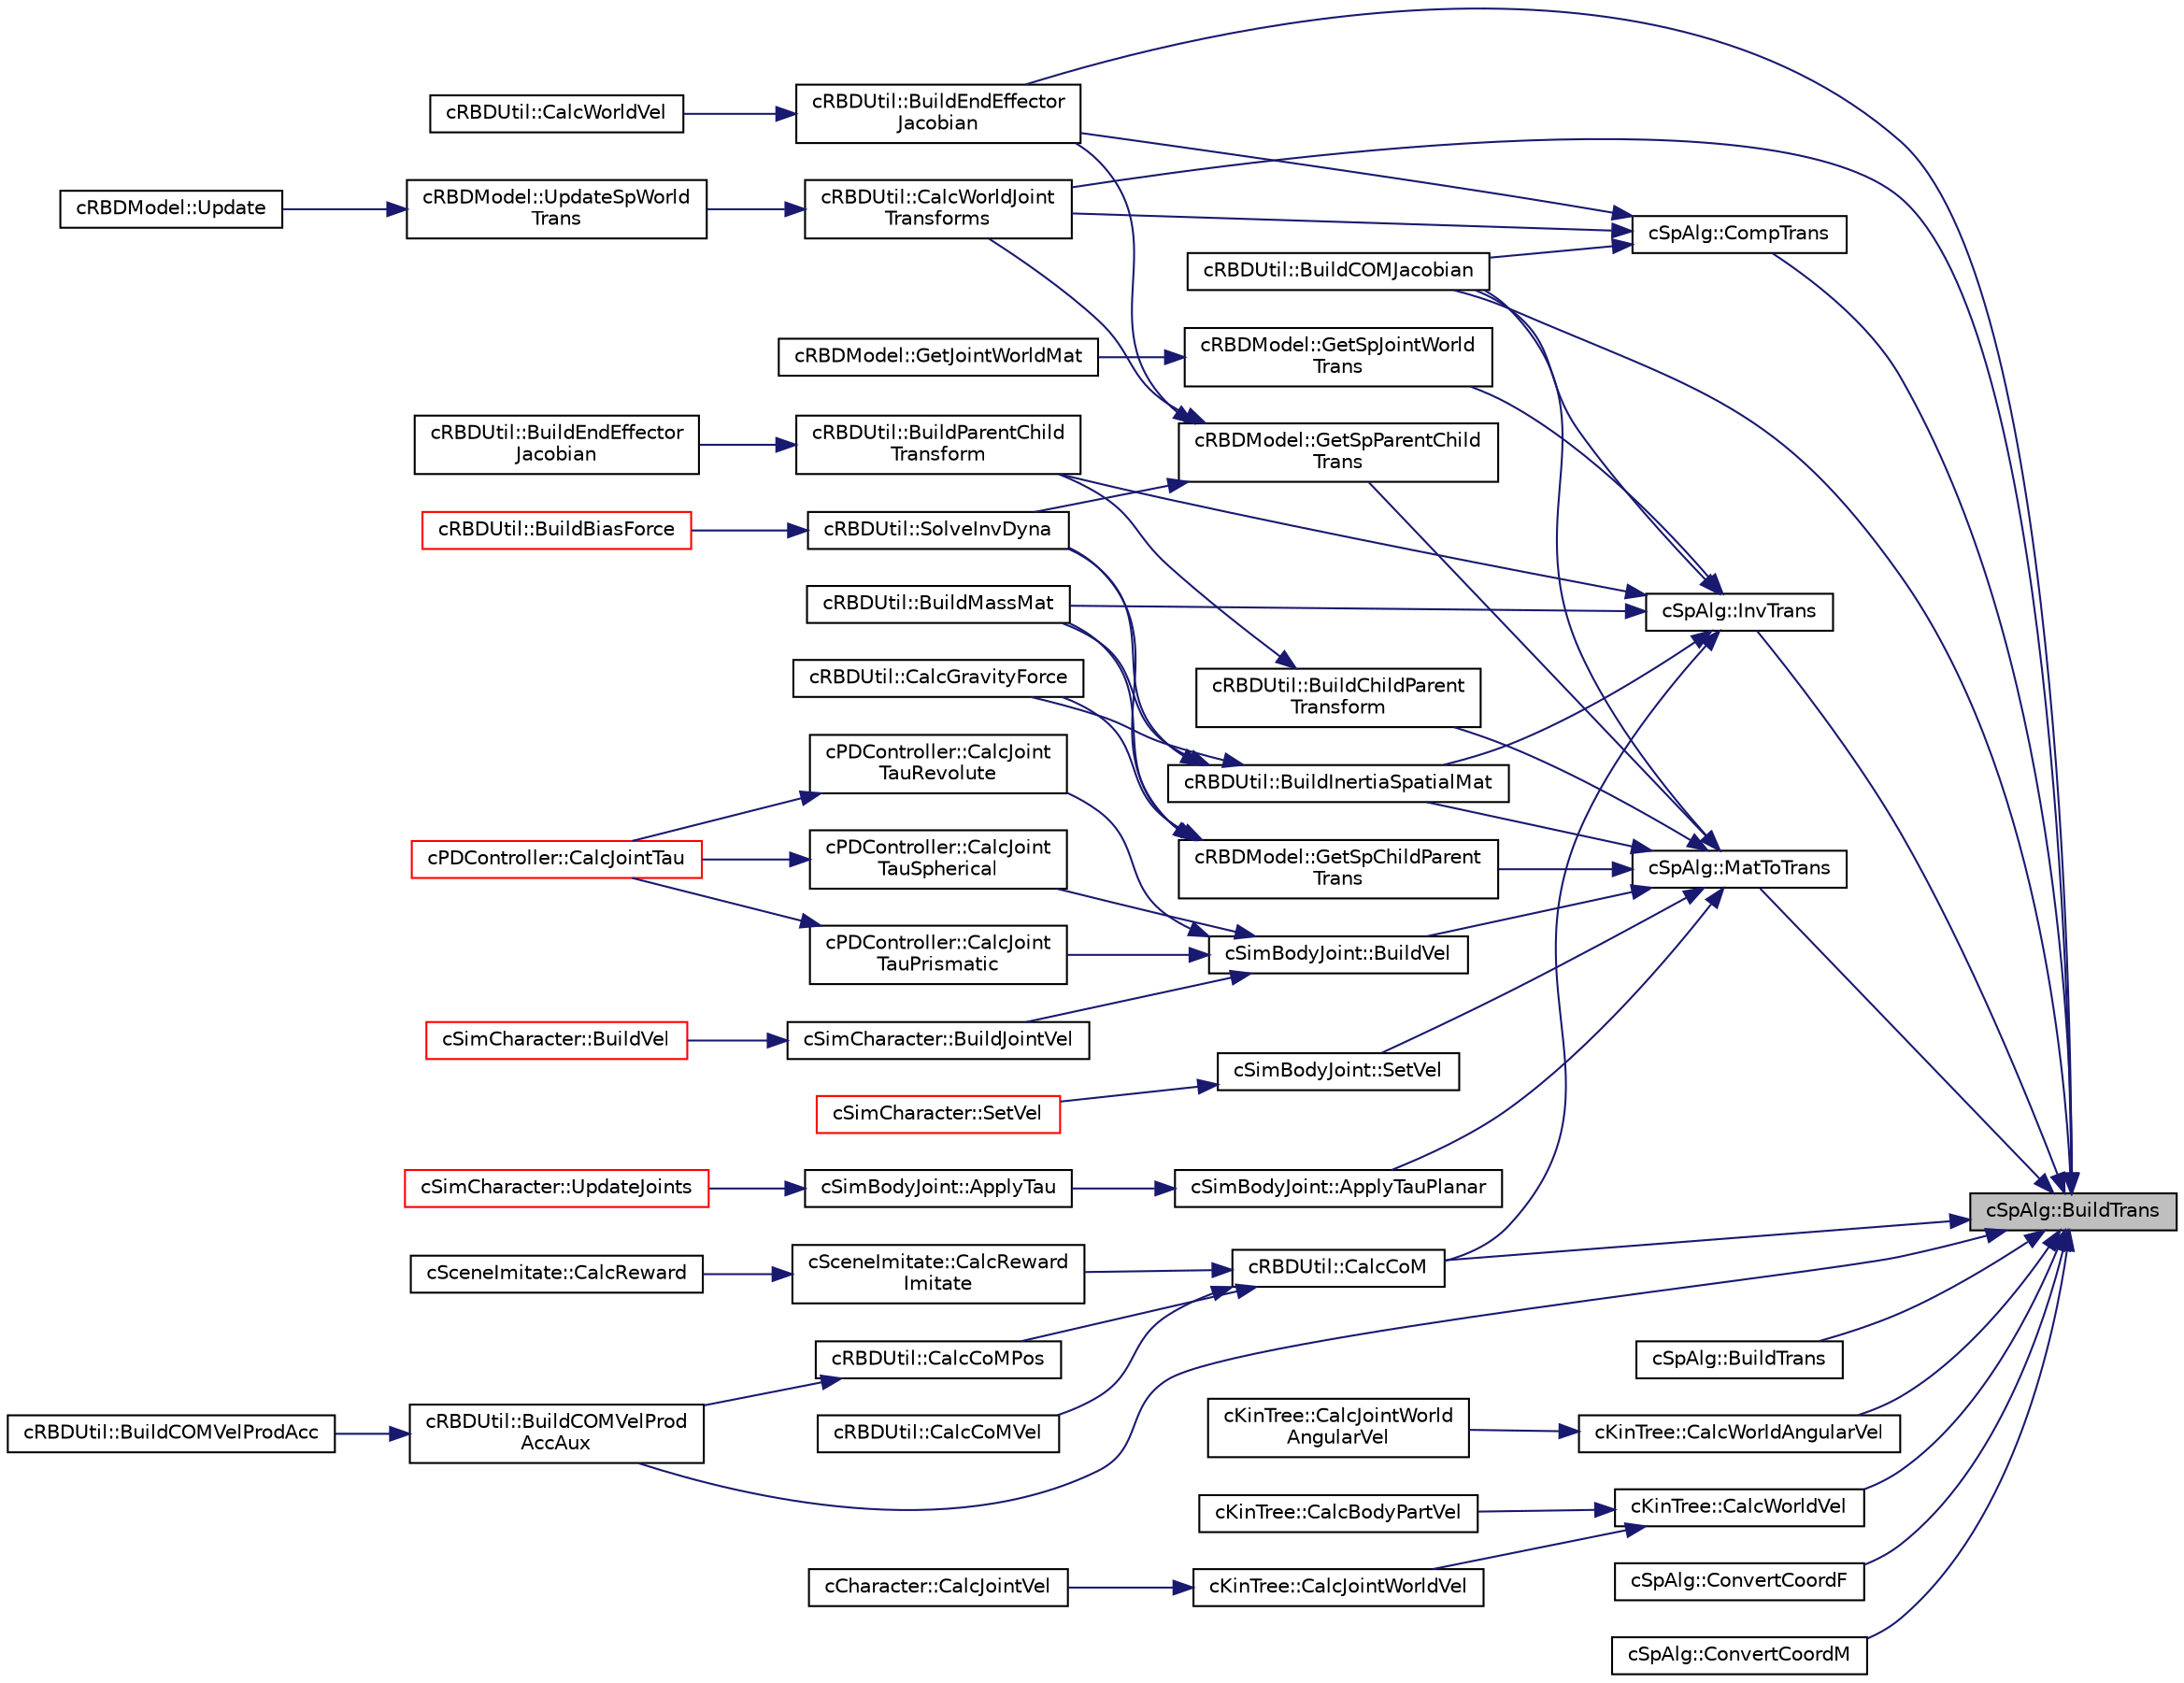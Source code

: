digraph "cSpAlg::BuildTrans"
{
 // LATEX_PDF_SIZE
  edge [fontname="Helvetica",fontsize="10",labelfontname="Helvetica",labelfontsize="10"];
  node [fontname="Helvetica",fontsize="10",shape=record];
  rankdir="RL";
  Node1 [label="cSpAlg::BuildTrans",height=0.2,width=0.4,color="black", fillcolor="grey75", style="filled", fontcolor="black",tooltip=" "];
  Node1 -> Node2 [dir="back",color="midnightblue",fontsize="10",style="solid",fontname="Helvetica"];
  Node2 [label="cRBDUtil::BuildCOMJacobian",height=0.2,width=0.4,color="black", fillcolor="white", style="filled",URL="$classc_r_b_d_util.html#aa61c56d18c5adf92d09f1268f9a42767",tooltip=" "];
  Node1 -> Node3 [dir="back",color="midnightblue",fontsize="10",style="solid",fontname="Helvetica"];
  Node3 [label="cRBDUtil::BuildCOMVelProd\lAccAux",height=0.2,width=0.4,color="black", fillcolor="white", style="filled",URL="$classc_r_b_d_util.html#a76d4ee53a0b21ca24862713526f33578",tooltip=" "];
  Node3 -> Node4 [dir="back",color="midnightblue",fontsize="10",style="solid",fontname="Helvetica"];
  Node4 [label="cRBDUtil::BuildCOMVelProdAcc",height=0.2,width=0.4,color="black", fillcolor="white", style="filled",URL="$classc_r_b_d_util.html#a0f6b33195d055e1181e2257fda695af3",tooltip=" "];
  Node1 -> Node5 [dir="back",color="midnightblue",fontsize="10",style="solid",fontname="Helvetica"];
  Node5 [label="cRBDUtil::BuildEndEffector\lJacobian",height=0.2,width=0.4,color="black", fillcolor="white", style="filled",URL="$classc_r_b_d_util.html#a8395d038e6a1e16923a2382058dc449c",tooltip=" "];
  Node5 -> Node6 [dir="back",color="midnightblue",fontsize="10",style="solid",fontname="Helvetica"];
  Node6 [label="cRBDUtil::CalcWorldVel",height=0.2,width=0.4,color="black", fillcolor="white", style="filled",URL="$classc_r_b_d_util.html#adf0940116e43ef86264608f43869558a",tooltip=" "];
  Node1 -> Node7 [dir="back",color="midnightblue",fontsize="10",style="solid",fontname="Helvetica"];
  Node7 [label="cSpAlg::BuildTrans",height=0.2,width=0.4,color="black", fillcolor="white", style="filled",URL="$classc_sp_alg.html#a2e6f2b92fdb8175eeea9714fbeeb8c3d",tooltip=" "];
  Node1 -> Node8 [dir="back",color="midnightblue",fontsize="10",style="solid",fontname="Helvetica"];
  Node8 [label="cRBDUtil::CalcCoM",height=0.2,width=0.4,color="black", fillcolor="white", style="filled",URL="$classc_r_b_d_util.html#ac7d1edbf35b9b6ce29fc5f176a5d8e06",tooltip=" "];
  Node8 -> Node9 [dir="back",color="midnightblue",fontsize="10",style="solid",fontname="Helvetica"];
  Node9 [label="cRBDUtil::CalcCoMPos",height=0.2,width=0.4,color="black", fillcolor="white", style="filled",URL="$classc_r_b_d_util.html#ad19cd3d5aa444f88000feaeb09ea9901",tooltip=" "];
  Node9 -> Node3 [dir="back",color="midnightblue",fontsize="10",style="solid",fontname="Helvetica"];
  Node8 -> Node10 [dir="back",color="midnightblue",fontsize="10",style="solid",fontname="Helvetica"];
  Node10 [label="cRBDUtil::CalcCoMVel",height=0.2,width=0.4,color="black", fillcolor="white", style="filled",URL="$classc_r_b_d_util.html#a385bf56c61b5e0835b4c5e217ef28e4d",tooltip=" "];
  Node8 -> Node11 [dir="back",color="midnightblue",fontsize="10",style="solid",fontname="Helvetica"];
  Node11 [label="cSceneImitate::CalcReward\lImitate",height=0.2,width=0.4,color="black", fillcolor="white", style="filled",URL="$classc_scene_imitate.html#a5fa3ac5de8bbde3998e4943fcf8ab18b",tooltip=" "];
  Node11 -> Node12 [dir="back",color="midnightblue",fontsize="10",style="solid",fontname="Helvetica"];
  Node12 [label="cSceneImitate::CalcReward",height=0.2,width=0.4,color="black", fillcolor="white", style="filled",URL="$classc_scene_imitate.html#aed775e0aa0df893f1df6b35cda0cbeab",tooltip=" "];
  Node1 -> Node13 [dir="back",color="midnightblue",fontsize="10",style="solid",fontname="Helvetica"];
  Node13 [label="cKinTree::CalcWorldAngularVel",height=0.2,width=0.4,color="black", fillcolor="white", style="filled",URL="$classc_kin_tree.html#a0d57bcd16ba4bc6345e2b248a4a8d414",tooltip=" "];
  Node13 -> Node14 [dir="back",color="midnightblue",fontsize="10",style="solid",fontname="Helvetica"];
  Node14 [label="cKinTree::CalcJointWorld\lAngularVel",height=0.2,width=0.4,color="black", fillcolor="white", style="filled",URL="$classc_kin_tree.html#a55a56e20423c0d2db3d0ec1210b6c659",tooltip=" "];
  Node1 -> Node15 [dir="back",color="midnightblue",fontsize="10",style="solid",fontname="Helvetica"];
  Node15 [label="cRBDUtil::CalcWorldJoint\lTransforms",height=0.2,width=0.4,color="black", fillcolor="white", style="filled",URL="$classc_r_b_d_util.html#a1f51dd597a77edc68d35e7a5a01cd029",tooltip=" "];
  Node15 -> Node16 [dir="back",color="midnightblue",fontsize="10",style="solid",fontname="Helvetica"];
  Node16 [label="cRBDModel::UpdateSpWorld\lTrans",height=0.2,width=0.4,color="black", fillcolor="white", style="filled",URL="$classc_r_b_d_model.html#aff4e5d2e14530efc529b371b7d765293",tooltip=" "];
  Node16 -> Node17 [dir="back",color="midnightblue",fontsize="10",style="solid",fontname="Helvetica"];
  Node17 [label="cRBDModel::Update",height=0.2,width=0.4,color="black", fillcolor="white", style="filled",URL="$classc_r_b_d_model.html#af4791a1c8722f4d66c8c54aee0cf0b78",tooltip=" "];
  Node1 -> Node18 [dir="back",color="midnightblue",fontsize="10",style="solid",fontname="Helvetica"];
  Node18 [label="cKinTree::CalcWorldVel",height=0.2,width=0.4,color="black", fillcolor="white", style="filled",URL="$classc_kin_tree.html#adbbd8249ec14c0af4bd08660f953d0a6",tooltip=" "];
  Node18 -> Node19 [dir="back",color="midnightblue",fontsize="10",style="solid",fontname="Helvetica"];
  Node19 [label="cKinTree::CalcBodyPartVel",height=0.2,width=0.4,color="black", fillcolor="white", style="filled",URL="$classc_kin_tree.html#a44dbaf206ff4e66fbd37cff19ee7ff76",tooltip=" "];
  Node18 -> Node20 [dir="back",color="midnightblue",fontsize="10",style="solid",fontname="Helvetica"];
  Node20 [label="cKinTree::CalcJointWorldVel",height=0.2,width=0.4,color="black", fillcolor="white", style="filled",URL="$classc_kin_tree.html#ab000cac40a223177c1547de695185557",tooltip=" "];
  Node20 -> Node21 [dir="back",color="midnightblue",fontsize="10",style="solid",fontname="Helvetica"];
  Node21 [label="cCharacter::CalcJointVel",height=0.2,width=0.4,color="black", fillcolor="white", style="filled",URL="$classc_character.html#a4cf1475cdd68b2d22817c0e493a99997",tooltip=" "];
  Node1 -> Node22 [dir="back",color="midnightblue",fontsize="10",style="solid",fontname="Helvetica"];
  Node22 [label="cSpAlg::CompTrans",height=0.2,width=0.4,color="black", fillcolor="white", style="filled",URL="$classc_sp_alg.html#af9b312afa4d28cf0089a06b1ba622fc3",tooltip=" "];
  Node22 -> Node2 [dir="back",color="midnightblue",fontsize="10",style="solid",fontname="Helvetica"];
  Node22 -> Node5 [dir="back",color="midnightblue",fontsize="10",style="solid",fontname="Helvetica"];
  Node22 -> Node15 [dir="back",color="midnightblue",fontsize="10",style="solid",fontname="Helvetica"];
  Node1 -> Node23 [dir="back",color="midnightblue",fontsize="10",style="solid",fontname="Helvetica"];
  Node23 [label="cSpAlg::ConvertCoordF",height=0.2,width=0.4,color="black", fillcolor="white", style="filled",URL="$classc_sp_alg.html#a4921aec99e6c113d6b33196bf2a831fc",tooltip=" "];
  Node1 -> Node24 [dir="back",color="midnightblue",fontsize="10",style="solid",fontname="Helvetica"];
  Node24 [label="cSpAlg::ConvertCoordM",height=0.2,width=0.4,color="black", fillcolor="white", style="filled",URL="$classc_sp_alg.html#adfcd914ba7b599fc6e85759d902093f9",tooltip=" "];
  Node1 -> Node25 [dir="back",color="midnightblue",fontsize="10",style="solid",fontname="Helvetica"];
  Node25 [label="cSpAlg::InvTrans",height=0.2,width=0.4,color="black", fillcolor="white", style="filled",URL="$classc_sp_alg.html#a4e45a6062fb70ee99f80f1054da1b51c",tooltip=" "];
  Node25 -> Node2 [dir="back",color="midnightblue",fontsize="10",style="solid",fontname="Helvetica"];
  Node25 -> Node26 [dir="back",color="midnightblue",fontsize="10",style="solid",fontname="Helvetica"];
  Node26 [label="cRBDUtil::BuildInertiaSpatialMat",height=0.2,width=0.4,color="black", fillcolor="white", style="filled",URL="$classc_r_b_d_util.html#a1cfda7c297cf3905742e7d71bae2dea1",tooltip=" "];
  Node26 -> Node27 [dir="back",color="midnightblue",fontsize="10",style="solid",fontname="Helvetica"];
  Node27 [label="cRBDUtil::BuildMassMat",height=0.2,width=0.4,color="black", fillcolor="white", style="filled",URL="$classc_r_b_d_util.html#ab3fda084f7e9949e4a92ddfa011902b3",tooltip=" "];
  Node26 -> Node28 [dir="back",color="midnightblue",fontsize="10",style="solid",fontname="Helvetica"];
  Node28 [label="cRBDUtil::CalcGravityForce",height=0.2,width=0.4,color="black", fillcolor="white", style="filled",URL="$classc_r_b_d_util.html#a59297449dc8fbadb3cb6db06c2c6deb3",tooltip=" "];
  Node26 -> Node29 [dir="back",color="midnightblue",fontsize="10",style="solid",fontname="Helvetica"];
  Node29 [label="cRBDUtil::SolveInvDyna",height=0.2,width=0.4,color="black", fillcolor="white", style="filled",URL="$classc_r_b_d_util.html#ae2dc89644721027f09ba58f9c38b0b5c",tooltip=" "];
  Node29 -> Node30 [dir="back",color="midnightblue",fontsize="10",style="solid",fontname="Helvetica"];
  Node30 [label="cRBDUtil::BuildBiasForce",height=0.2,width=0.4,color="red", fillcolor="white", style="filled",URL="$classc_r_b_d_util.html#a5ea3c5b2030a24e2228d161f8d5edc5d",tooltip=" "];
  Node25 -> Node27 [dir="back",color="midnightblue",fontsize="10",style="solid",fontname="Helvetica"];
  Node25 -> Node33 [dir="back",color="midnightblue",fontsize="10",style="solid",fontname="Helvetica"];
  Node33 [label="cRBDUtil::BuildParentChild\lTransform",height=0.2,width=0.4,color="black", fillcolor="white", style="filled",URL="$classc_r_b_d_util.html#a290642676ecc8088adb9fe2a47581321",tooltip=" "];
  Node33 -> Node34 [dir="back",color="midnightblue",fontsize="10",style="solid",fontname="Helvetica"];
  Node34 [label="cRBDUtil::BuildEndEffector\lJacobian",height=0.2,width=0.4,color="black", fillcolor="white", style="filled",URL="$classc_r_b_d_util.html#aa05249dcaba40cdcf8cfbc0580f1b487",tooltip=" "];
  Node25 -> Node8 [dir="back",color="midnightblue",fontsize="10",style="solid",fontname="Helvetica"];
  Node25 -> Node35 [dir="back",color="midnightblue",fontsize="10",style="solid",fontname="Helvetica"];
  Node35 [label="cRBDModel::GetSpJointWorld\lTrans",height=0.2,width=0.4,color="black", fillcolor="white", style="filled",URL="$classc_r_b_d_model.html#a850c45f7a46b0a087d8cc107651690dc",tooltip=" "];
  Node35 -> Node36 [dir="back",color="midnightblue",fontsize="10",style="solid",fontname="Helvetica"];
  Node36 [label="cRBDModel::GetJointWorldMat",height=0.2,width=0.4,color="black", fillcolor="white", style="filled",URL="$classc_r_b_d_model.html#a21deaba3a87871e2eab1274c726cc1e7",tooltip=" "];
  Node1 -> Node37 [dir="back",color="midnightblue",fontsize="10",style="solid",fontname="Helvetica"];
  Node37 [label="cSpAlg::MatToTrans",height=0.2,width=0.4,color="black", fillcolor="white", style="filled",URL="$classc_sp_alg.html#a32389e7ba628f0a3ca2d22bfc2c114c2",tooltip=" "];
  Node37 -> Node38 [dir="back",color="midnightblue",fontsize="10",style="solid",fontname="Helvetica"];
  Node38 [label="cSimBodyJoint::ApplyTauPlanar",height=0.2,width=0.4,color="black", fillcolor="white", style="filled",URL="$classc_sim_body_joint.html#a9382ee38526111440a9e6dc968d9640d",tooltip=" "];
  Node38 -> Node39 [dir="back",color="midnightblue",fontsize="10",style="solid",fontname="Helvetica"];
  Node39 [label="cSimBodyJoint::ApplyTau",height=0.2,width=0.4,color="black", fillcolor="white", style="filled",URL="$classc_sim_body_joint.html#ab3a01dd430c2c2fcb2acc86c48d77711",tooltip=" "];
  Node39 -> Node40 [dir="back",color="midnightblue",fontsize="10",style="solid",fontname="Helvetica"];
  Node40 [label="cSimCharacter::UpdateJoints",height=0.2,width=0.4,color="red", fillcolor="white", style="filled",URL="$classc_sim_character.html#a55f4a7d0cc22a80a63546eb69663592b",tooltip=" "];
  Node37 -> Node42 [dir="back",color="midnightblue",fontsize="10",style="solid",fontname="Helvetica"];
  Node42 [label="cRBDUtil::BuildChildParent\lTransform",height=0.2,width=0.4,color="black", fillcolor="white", style="filled",URL="$classc_r_b_d_util.html#a393ec92eefe6f45bde96754ff54975dd",tooltip=" "];
  Node42 -> Node33 [dir="back",color="midnightblue",fontsize="10",style="solid",fontname="Helvetica"];
  Node37 -> Node2 [dir="back",color="midnightblue",fontsize="10",style="solid",fontname="Helvetica"];
  Node37 -> Node26 [dir="back",color="midnightblue",fontsize="10",style="solid",fontname="Helvetica"];
  Node37 -> Node43 [dir="back",color="midnightblue",fontsize="10",style="solid",fontname="Helvetica"];
  Node43 [label="cSimBodyJoint::BuildVel",height=0.2,width=0.4,color="black", fillcolor="white", style="filled",URL="$classc_sim_body_joint.html#adbbc382edb50eb274598e0180c8806f2",tooltip=" "];
  Node43 -> Node44 [dir="back",color="midnightblue",fontsize="10",style="solid",fontname="Helvetica"];
  Node44 [label="cSimCharacter::BuildJointVel",height=0.2,width=0.4,color="black", fillcolor="white", style="filled",URL="$classc_sim_character.html#a1ee1020bbe869275205b4952f8f95f07",tooltip=" "];
  Node44 -> Node45 [dir="back",color="midnightblue",fontsize="10",style="solid",fontname="Helvetica"];
  Node45 [label="cSimCharacter::BuildVel",height=0.2,width=0.4,color="red", fillcolor="white", style="filled",URL="$classc_sim_character.html#ab14a5d230226c677eeaff5d042bc0320",tooltip=" "];
  Node43 -> Node47 [dir="back",color="midnightblue",fontsize="10",style="solid",fontname="Helvetica"];
  Node47 [label="cPDController::CalcJoint\lTauPrismatic",height=0.2,width=0.4,color="black", fillcolor="white", style="filled",URL="$classc_p_d_controller.html#ab772d609979765d7f638829d24c9c25f",tooltip=" "];
  Node47 -> Node48 [dir="back",color="midnightblue",fontsize="10",style="solid",fontname="Helvetica"];
  Node48 [label="cPDController::CalcJointTau",height=0.2,width=0.4,color="red", fillcolor="white", style="filled",URL="$classc_p_d_controller.html#a61098c094ba822326b5b3e1f8815b45d",tooltip=" "];
  Node43 -> Node54 [dir="back",color="midnightblue",fontsize="10",style="solid",fontname="Helvetica"];
  Node54 [label="cPDController::CalcJoint\lTauRevolute",height=0.2,width=0.4,color="black", fillcolor="white", style="filled",URL="$classc_p_d_controller.html#a319ce63bb811cb82b571138a090d2bf5",tooltip=" "];
  Node54 -> Node48 [dir="back",color="midnightblue",fontsize="10",style="solid",fontname="Helvetica"];
  Node43 -> Node55 [dir="back",color="midnightblue",fontsize="10",style="solid",fontname="Helvetica"];
  Node55 [label="cPDController::CalcJoint\lTauSpherical",height=0.2,width=0.4,color="black", fillcolor="white", style="filled",URL="$classc_p_d_controller.html#a6db5c1ae59f16bf20dd98c2d86772d38",tooltip=" "];
  Node55 -> Node48 [dir="back",color="midnightblue",fontsize="10",style="solid",fontname="Helvetica"];
  Node37 -> Node56 [dir="back",color="midnightblue",fontsize="10",style="solid",fontname="Helvetica"];
  Node56 [label="cRBDModel::GetSpChildParent\lTrans",height=0.2,width=0.4,color="black", fillcolor="white", style="filled",URL="$classc_r_b_d_model.html#a16d3a0d3fcbb2e44c3ebc729a9407aa3",tooltip=" "];
  Node56 -> Node27 [dir="back",color="midnightblue",fontsize="10",style="solid",fontname="Helvetica"];
  Node56 -> Node28 [dir="back",color="midnightblue",fontsize="10",style="solid",fontname="Helvetica"];
  Node56 -> Node29 [dir="back",color="midnightblue",fontsize="10",style="solid",fontname="Helvetica"];
  Node37 -> Node57 [dir="back",color="midnightblue",fontsize="10",style="solid",fontname="Helvetica"];
  Node57 [label="cRBDModel::GetSpParentChild\lTrans",height=0.2,width=0.4,color="black", fillcolor="white", style="filled",URL="$classc_r_b_d_model.html#a799d6242a5e3cd00086561bf1c87bfff",tooltip=" "];
  Node57 -> Node5 [dir="back",color="midnightblue",fontsize="10",style="solid",fontname="Helvetica"];
  Node57 -> Node15 [dir="back",color="midnightblue",fontsize="10",style="solid",fontname="Helvetica"];
  Node57 -> Node29 [dir="back",color="midnightblue",fontsize="10",style="solid",fontname="Helvetica"];
  Node37 -> Node58 [dir="back",color="midnightblue",fontsize="10",style="solid",fontname="Helvetica"];
  Node58 [label="cSimBodyJoint::SetVel",height=0.2,width=0.4,color="black", fillcolor="white", style="filled",URL="$classc_sim_body_joint.html#a2f85e1505798b43d7406a75b93efd38c",tooltip=" "];
  Node58 -> Node59 [dir="back",color="midnightblue",fontsize="10",style="solid",fontname="Helvetica"];
  Node59 [label="cSimCharacter::SetVel",height=0.2,width=0.4,color="red", fillcolor="white", style="filled",URL="$classc_sim_character.html#aa542e4d6411dd1e9499cf52ae19a28a5",tooltip=" "];
}
